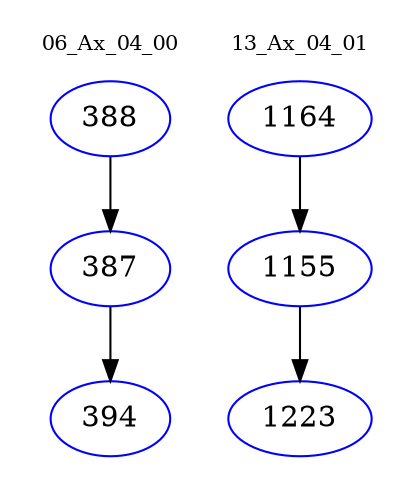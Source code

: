 digraph{
subgraph cluster_0 {
color = white
label = "06_Ax_04_00";
fontsize=10;
T0_388 [label="388", color="blue"]
T0_388 -> T0_387 [color="black"]
T0_387 [label="387", color="blue"]
T0_387 -> T0_394 [color="black"]
T0_394 [label="394", color="blue"]
}
subgraph cluster_1 {
color = white
label = "13_Ax_04_01";
fontsize=10;
T1_1164 [label="1164", color="blue"]
T1_1164 -> T1_1155 [color="black"]
T1_1155 [label="1155", color="blue"]
T1_1155 -> T1_1223 [color="black"]
T1_1223 [label="1223", color="blue"]
}
}
